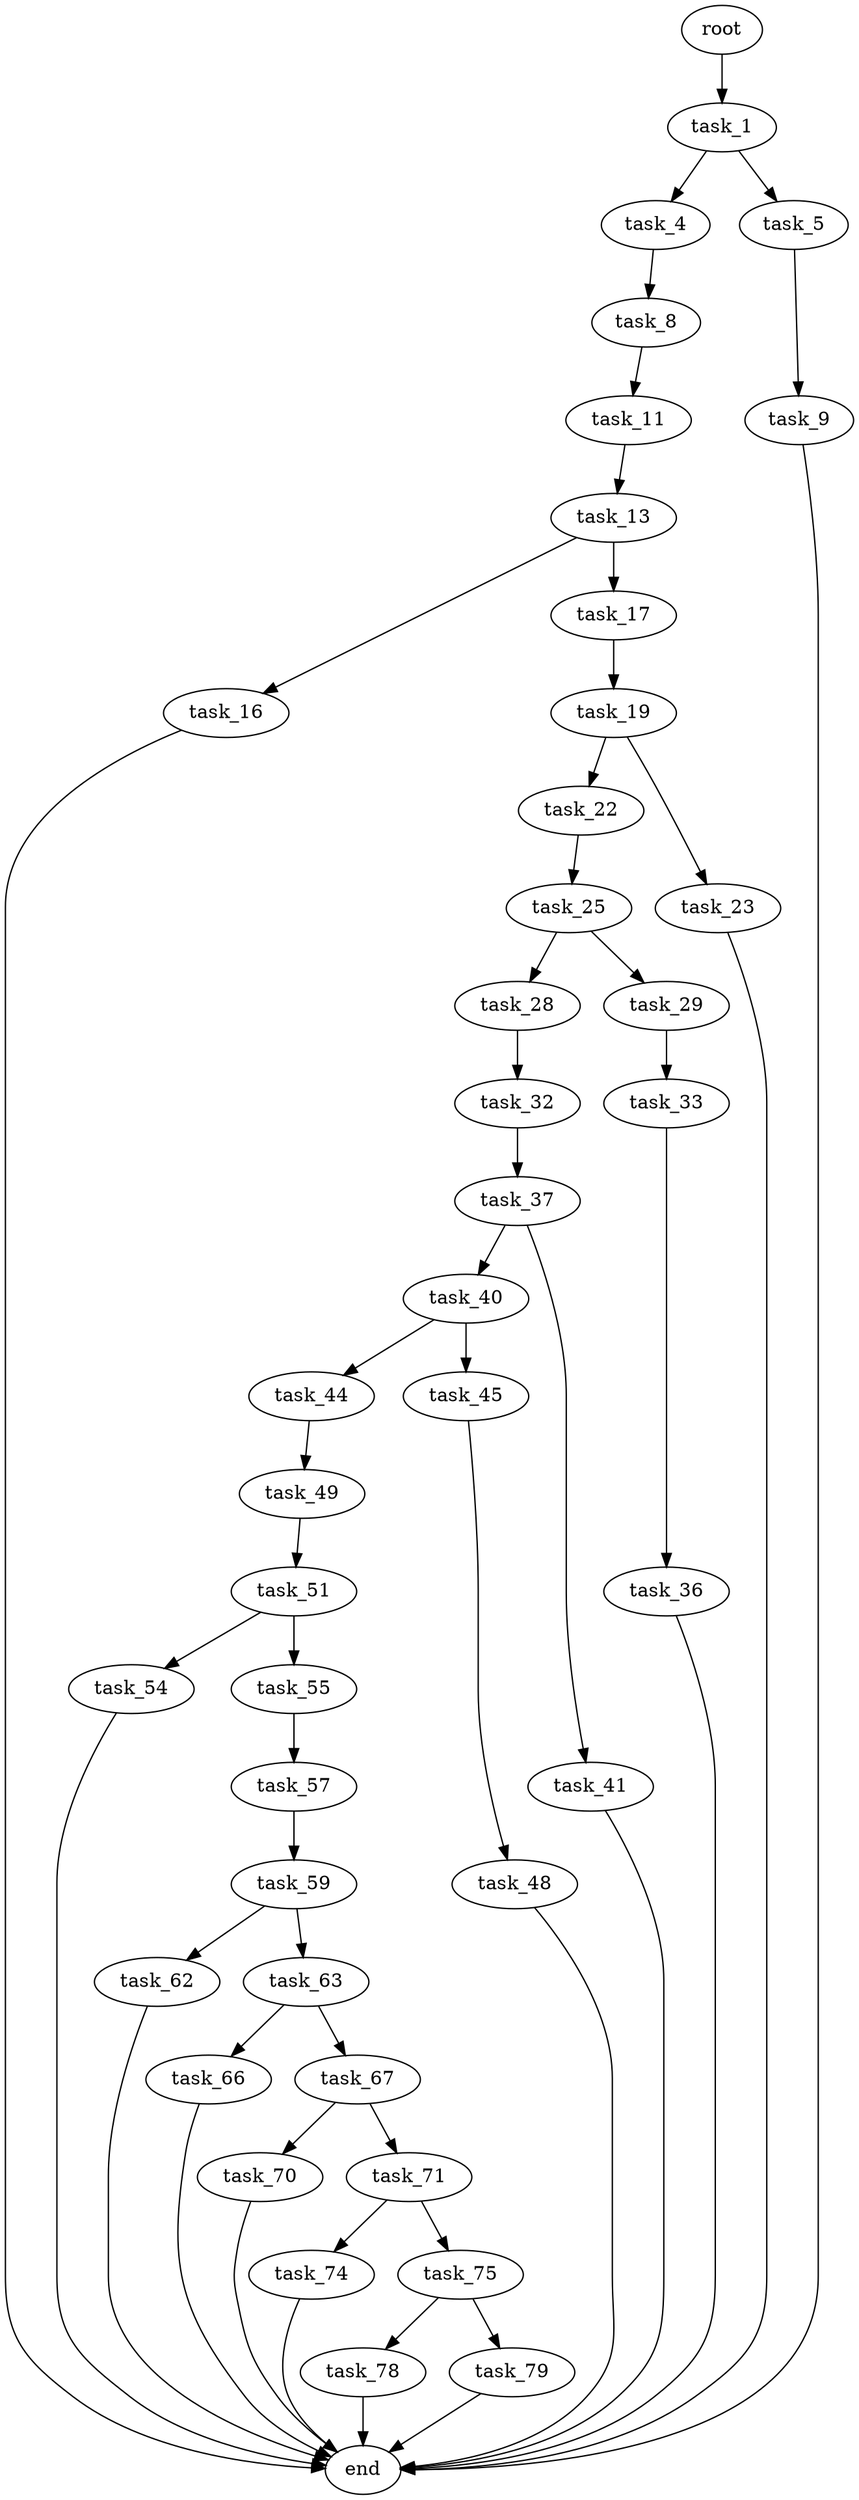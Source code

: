 digraph G {
  root [size="0.000000"];
  task_1 [size="549755813888.000000"];
  task_4 [size="95888905668.000000"];
  task_5 [size="68719476736.000000"];
  task_8 [size="17107402546.000000"];
  task_9 [size="134217728000.000000"];
  task_11 [size="31739938318.000000"];
  end [size="0.000000"];
  task_13 [size="421875490695.000000"];
  task_16 [size="1383683871.000000"];
  task_17 [size="110255719215.000000"];
  task_19 [size="134731397190.000000"];
  task_22 [size="1039187854.000000"];
  task_23 [size="549755813888.000000"];
  task_25 [size="914539475.000000"];
  task_28 [size="1636500780.000000"];
  task_29 [size="10798958163.000000"];
  task_32 [size="4982598108.000000"];
  task_33 [size="803365436432.000000"];
  task_37 [size="68719476736.000000"];
  task_36 [size="35932461081.000000"];
  task_40 [size="549755813888.000000"];
  task_41 [size="380372669347.000000"];
  task_44 [size="1511056804.000000"];
  task_45 [size="34590042881.000000"];
  task_49 [size="5052445065.000000"];
  task_48 [size="134217728000.000000"];
  task_51 [size="25646772792.000000"];
  task_54 [size="11066302482.000000"];
  task_55 [size="5262830947.000000"];
  task_57 [size="881894396810.000000"];
  task_59 [size="30514131924.000000"];
  task_62 [size="1073741824000.000000"];
  task_63 [size="3406932343.000000"];
  task_66 [size="3731394668.000000"];
  task_67 [size="68719476736.000000"];
  task_70 [size="852346905.000000"];
  task_71 [size="1073741824000.000000"];
  task_74 [size="26477470738.000000"];
  task_75 [size="782757789696.000000"];
  task_78 [size="8067902078.000000"];
  task_79 [size="16188604810.000000"];

  root -> task_1 [size="1.000000"];
  task_1 -> task_4 [size="536870912.000000"];
  task_1 -> task_5 [size="536870912.000000"];
  task_4 -> task_8 [size="134217728.000000"];
  task_5 -> task_9 [size="134217728.000000"];
  task_8 -> task_11 [size="301989888.000000"];
  task_9 -> end [size="1.000000"];
  task_11 -> task_13 [size="536870912.000000"];
  task_13 -> task_16 [size="301989888.000000"];
  task_13 -> task_17 [size="301989888.000000"];
  task_16 -> end [size="1.000000"];
  task_17 -> task_19 [size="75497472.000000"];
  task_19 -> task_22 [size="301989888.000000"];
  task_19 -> task_23 [size="301989888.000000"];
  task_22 -> task_25 [size="33554432.000000"];
  task_23 -> end [size="1.000000"];
  task_25 -> task_28 [size="75497472.000000"];
  task_25 -> task_29 [size="75497472.000000"];
  task_28 -> task_32 [size="33554432.000000"];
  task_29 -> task_33 [size="411041792.000000"];
  task_32 -> task_37 [size="134217728.000000"];
  task_33 -> task_36 [size="536870912.000000"];
  task_37 -> task_40 [size="134217728.000000"];
  task_37 -> task_41 [size="134217728.000000"];
  task_36 -> end [size="1.000000"];
  task_40 -> task_44 [size="536870912.000000"];
  task_40 -> task_45 [size="536870912.000000"];
  task_41 -> end [size="1.000000"];
  task_44 -> task_49 [size="33554432.000000"];
  task_45 -> task_48 [size="679477248.000000"];
  task_49 -> task_51 [size="411041792.000000"];
  task_48 -> end [size="1.000000"];
  task_51 -> task_54 [size="33554432.000000"];
  task_51 -> task_55 [size="33554432.000000"];
  task_54 -> end [size="1.000000"];
  task_55 -> task_57 [size="301989888.000000"];
  task_57 -> task_59 [size="838860800.000000"];
  task_59 -> task_62 [size="134217728.000000"];
  task_59 -> task_63 [size="134217728.000000"];
  task_62 -> end [size="1.000000"];
  task_63 -> task_66 [size="301989888.000000"];
  task_63 -> task_67 [size="301989888.000000"];
  task_66 -> end [size="1.000000"];
  task_67 -> task_70 [size="134217728.000000"];
  task_67 -> task_71 [size="134217728.000000"];
  task_70 -> end [size="1.000000"];
  task_71 -> task_74 [size="838860800.000000"];
  task_71 -> task_75 [size="838860800.000000"];
  task_74 -> end [size="1.000000"];
  task_75 -> task_78 [size="679477248.000000"];
  task_75 -> task_79 [size="679477248.000000"];
  task_78 -> end [size="1.000000"];
  task_79 -> end [size="1.000000"];
}
